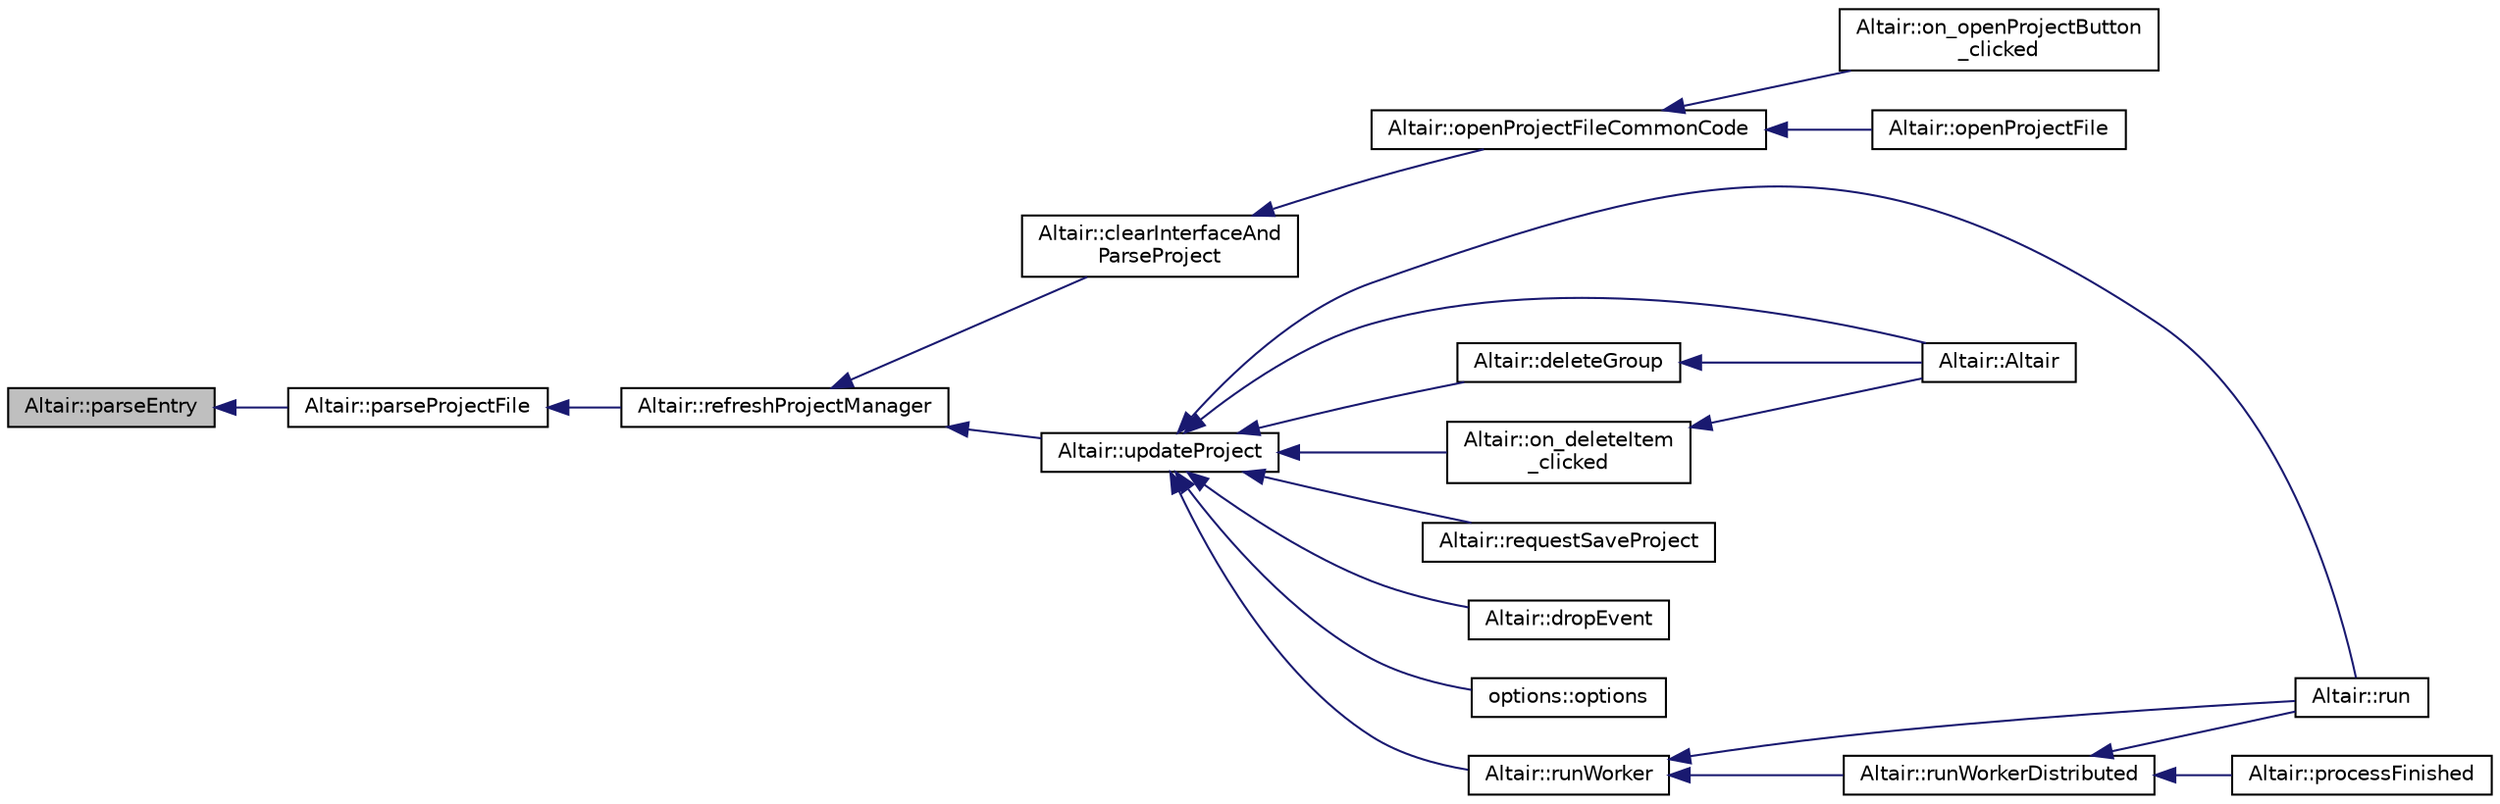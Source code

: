 digraph "Altair::parseEntry"
{
 // INTERACTIVE_SVG=YES
  edge [fontname="Helvetica",fontsize="10",labelfontname="Helvetica",labelfontsize="10"];
  node [fontname="Helvetica",fontsize="10",shape=record];
  rankdir="LR";
  Node565 [label="Altair::parseEntry",height=0.2,width=0.4,color="black", fillcolor="grey75", style="filled", fontcolor="black"];
  Node565 -> Node566 [dir="back",color="midnightblue",fontsize="10",style="solid",fontname="Helvetica"];
  Node566 [label="Altair::parseProjectFile",height=0.2,width=0.4,color="black", fillcolor="white", style="filled",URL="$class_altair.html#a41b6c8a35ed8ba14c7c0ce2e6994655f",tooltip="Décode le projet représenté par un pointeur vers QFile ou similaire. "];
  Node566 -> Node567 [dir="back",color="midnightblue",fontsize="10",style="solid",fontname="Helvetica"];
  Node567 [label="Altair::refreshProjectManager",height=0.2,width=0.4,color="black", fillcolor="white", style="filled",URL="$class_altair.html#ac9d7d8e7cebf70212818f1a8ba7d7d78",tooltip="Rafraîchit le gestionnaire de projet à la droite de l&#39;interface. Fonction globale par défaut..."];
  Node567 -> Node568 [dir="back",color="midnightblue",fontsize="10",style="solid",fontname="Helvetica"];
  Node568 [label="Altair::clearInterfaceAnd\lParseProject",height=0.2,width=0.4,color="black", fillcolor="white", style="filled",URL="$class_altair.html#acaa583766e1c062ea311847fcdd35374",tooltip="Efface les onglets, le gestionnaire de projet et lit le projet .alt en cours. "];
  Node568 -> Node569 [dir="back",color="midnightblue",fontsize="10",style="solid",fontname="Helvetica"];
  Node569 [label="Altair::openProjectFileCommonCode",height=0.2,width=0.4,color="black", fillcolor="white", style="filled",URL="$class_altair.html#aa341707131924eff160bcab41422d1ec",tooltip="Code commun à différentes fonctions lancées pour l&#39;analyse des projets. "];
  Node569 -> Node570 [dir="back",color="midnightblue",fontsize="10",style="solid",fontname="Helvetica"];
  Node570 [label="Altair::on_openProjectButton\l_clicked",height=0.2,width=0.4,color="black", fillcolor="white", style="filled",URL="$class_altair.html#ab98d384297c6b94ff65a683eb5f99633",tooltip="Ouvre le projet, le décode en appelant parseProjectFile et actualise l&#39;interface  en conséquence..."];
  Node569 -> Node571 [dir="back",color="midnightblue",fontsize="10",style="solid",fontname="Helvetica"];
  Node571 [label="Altair::openProjectFile",height=0.2,width=0.4,color="black", fillcolor="white", style="filled",URL="$class_altair.html#a84cf34107cd413ab33800b583bdef59e",tooltip="Ouvre le projet .alt et décode le projet pour actualiser l&#39;interface. "];
  Node567 -> Node572 [dir="back",color="midnightblue",fontsize="10",style="solid",fontname="Helvetica"];
  Node572 [label="Altair::updateProject",height=0.2,width=0.4,color="black", fillcolor="white", style="filled",URL="$class_altair.html#a2eb0a89c3223b2df1c01d2b3b7d1c0eb",tooltip="Rafraichir le projet .alt après avoir actualisé l&#39;interface. "];
  Node572 -> Node573 [dir="back",color="midnightblue",fontsize="10",style="solid",fontname="Helvetica"];
  Node573 [label="Altair::Altair",height=0.2,width=0.4,color="black", fillcolor="white", style="filled",URL="$class_altair.html#ae0975ced0a36e0ed889ae06043a4df66",tooltip="Constructeur. "];
  Node572 -> Node574 [dir="back",color="midnightblue",fontsize="10",style="solid",fontname="Helvetica"];
  Node574 [label="Altair::deleteGroup",height=0.2,width=0.4,color="black", fillcolor="white", style="filled",URL="$class_altair.html#ab913abfdd0c6fbbceb9a051a4443d5fa",tooltip="Supprimer un onglet central. "];
  Node574 -> Node573 [dir="back",color="midnightblue",fontsize="10",style="solid",fontname="Helvetica"];
  Node572 -> Node575 [dir="back",color="midnightblue",fontsize="10",style="solid",fontname="Helvetica"];
  Node575 [label="Altair::on_deleteItem\l_clicked",height=0.2,width=0.4,color="black", fillcolor="white", style="filled",URL="$class_altair.html#a299584936cc20c9a1451977264eba1f5",tooltip="Ecrase un item d&#39;un onglet donné "];
  Node575 -> Node573 [dir="back",color="midnightblue",fontsize="10",style="solid",fontname="Helvetica"];
  Node572 -> Node576 [dir="back",color="midnightblue",fontsize="10",style="solid",fontname="Helvetica"];
  Node576 [label="Altair::requestSaveProject",height=0.2,width=0.4,color="black", fillcolor="white", style="filled",URL="$class_altair.html#aab5da600c227ac7eb604fa24a9308d26",tooltip="Enregistre le projet .alt en actualisant projectName et l&#39;état de l&#39;interface  . "];
  Node572 -> Node577 [dir="back",color="midnightblue",fontsize="10",style="solid",fontname="Helvetica"];
  Node577 [label="Altair::dropEvent",height=0.2,width=0.4,color="black", fillcolor="white", style="filled",URL="$class_altair.html#a1afa285a65e0bdff4c761ad05ec9f8df",tooltip="Fonction réimplémentée : fin du déplacement de la souris. "];
  Node572 -> Node578 [dir="back",color="midnightblue",fontsize="10",style="solid",fontname="Helvetica"];
  Node578 [label="options::options",height=0.2,width=0.4,color="black", fillcolor="white", style="filled",URL="$classoptions.html#a52a9fb1d5bdb6ed104e700390b8c0208",tooltip="Constructeur de l&#39;onglet correspondant à un pointeur parent vers une instance de la classe Altair..."];
  Node572 -> Node579 [dir="back",color="midnightblue",fontsize="10",style="solid",fontname="Helvetica"];
  Node579 [label="Altair::runWorker",height=0.2,width=0.4,color="black", fillcolor="white", style="filled",URL="$class_altair.html#a08b5e402c9a694af09110afe33219080",tooltip="Construction de la ligne de commande pour des bases de paye dans un répertoire donné ..."];
  Node579 -> Node580 [dir="back",color="midnightblue",fontsize="10",style="solid",fontname="Helvetica"];
  Node580 [label="Altair::runWorkerDistributed",height=0.2,width=0.4,color="black", fillcolor="white", style="filled",URL="$class_altair.html#ae04f2a5771d47bbe2e0cc3a11b72d6bf",tooltip="Parcourt le répertoire en cours du mode distributif, un à chaque appel Exporte l&#39;identification dans ..."];
  Node580 -> Node581 [dir="back",color="midnightblue",fontsize="10",style="solid",fontname="Helvetica"];
  Node581 [label="Altair::run",height=0.2,width=0.4,color="black", fillcolor="white", style="filled",URL="$class_altair.html#a7d10f8ecf4097577885172afb6c2e9c6",tooltip="Lance l&#39;exécution de l&#39;application en ligne de commande lhx. "];
  Node580 -> Node582 [dir="back",color="midnightblue",fontsize="10",style="solid",fontname="Helvetica"];
  Node582 [label="Altair::processFinished",height=0.2,width=0.4,color="black", fillcolor="white", style="filled",URL="$class_altair.html#a16b8035c4383a789cd00b687fb105fe9",tooltip="Traitement de la fin de l&#39;exécution de lhx. "];
  Node579 -> Node581 [dir="back",color="midnightblue",fontsize="10",style="solid",fontname="Helvetica"];
  Node572 -> Node581 [dir="back",color="midnightblue",fontsize="10",style="solid",fontname="Helvetica"];
}
